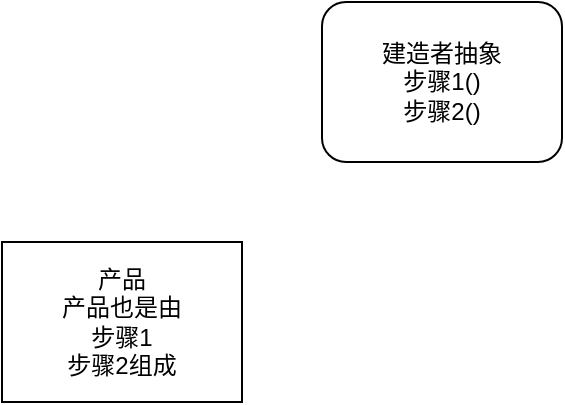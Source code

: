 <mxfile version="13.1.9" type="github">
  <diagram id="5IieXqA3bNdBaU_08Idm" name="第 1 页">
    <mxGraphModel dx="1422" dy="771" grid="1" gridSize="10" guides="1" tooltips="1" connect="1" arrows="1" fold="1" page="1" pageScale="1" pageWidth="827" pageHeight="1169" math="0" shadow="0">
      <root>
        <mxCell id="0" />
        <mxCell id="1" parent="0" />
        <mxCell id="3Wj96zlhxrtbAhl88Sn9-1" value="建造者抽象&lt;br&gt;步骤1()&lt;br&gt;步骤2()" style="rounded=1;whiteSpace=wrap;html=1;" vertex="1" parent="1">
          <mxGeometry x="294" y="260" width="120" height="80" as="geometry" />
        </mxCell>
        <mxCell id="3Wj96zlhxrtbAhl88Sn9-2" value="产品&lt;br&gt;产品也是由&lt;br&gt;步骤1&lt;br&gt;步骤2组成" style="rounded=0;whiteSpace=wrap;html=1;" vertex="1" parent="1">
          <mxGeometry x="134" y="380" width="120" height="80" as="geometry" />
        </mxCell>
      </root>
    </mxGraphModel>
  </diagram>
</mxfile>
